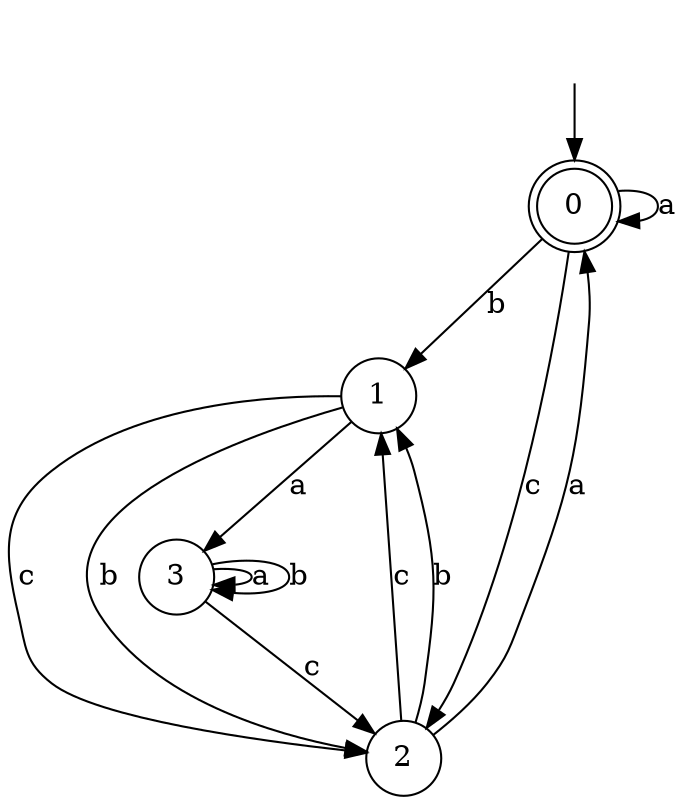 digraph g {
__start [label=""shape=none]
	0[shape="doublecircle" label="0"]
	1[shape="circle" label="1"]
	2[shape="circle" label="2"]
	3[shape="circle" label="3"]
__start -> 0
	0->0 [label="a"]
	0->2 [label="c"]
	0->1 [label="b"]
	1->3 [label="a"]
	1->2 [label="c"]
	1->2 [label="b"]
	2->0 [label="a"]
	2->1 [label="c"]
	2->1 [label="b"]
	3->3 [label="a"]
	3->2 [label="c"]
	3->3 [label="b"]
}